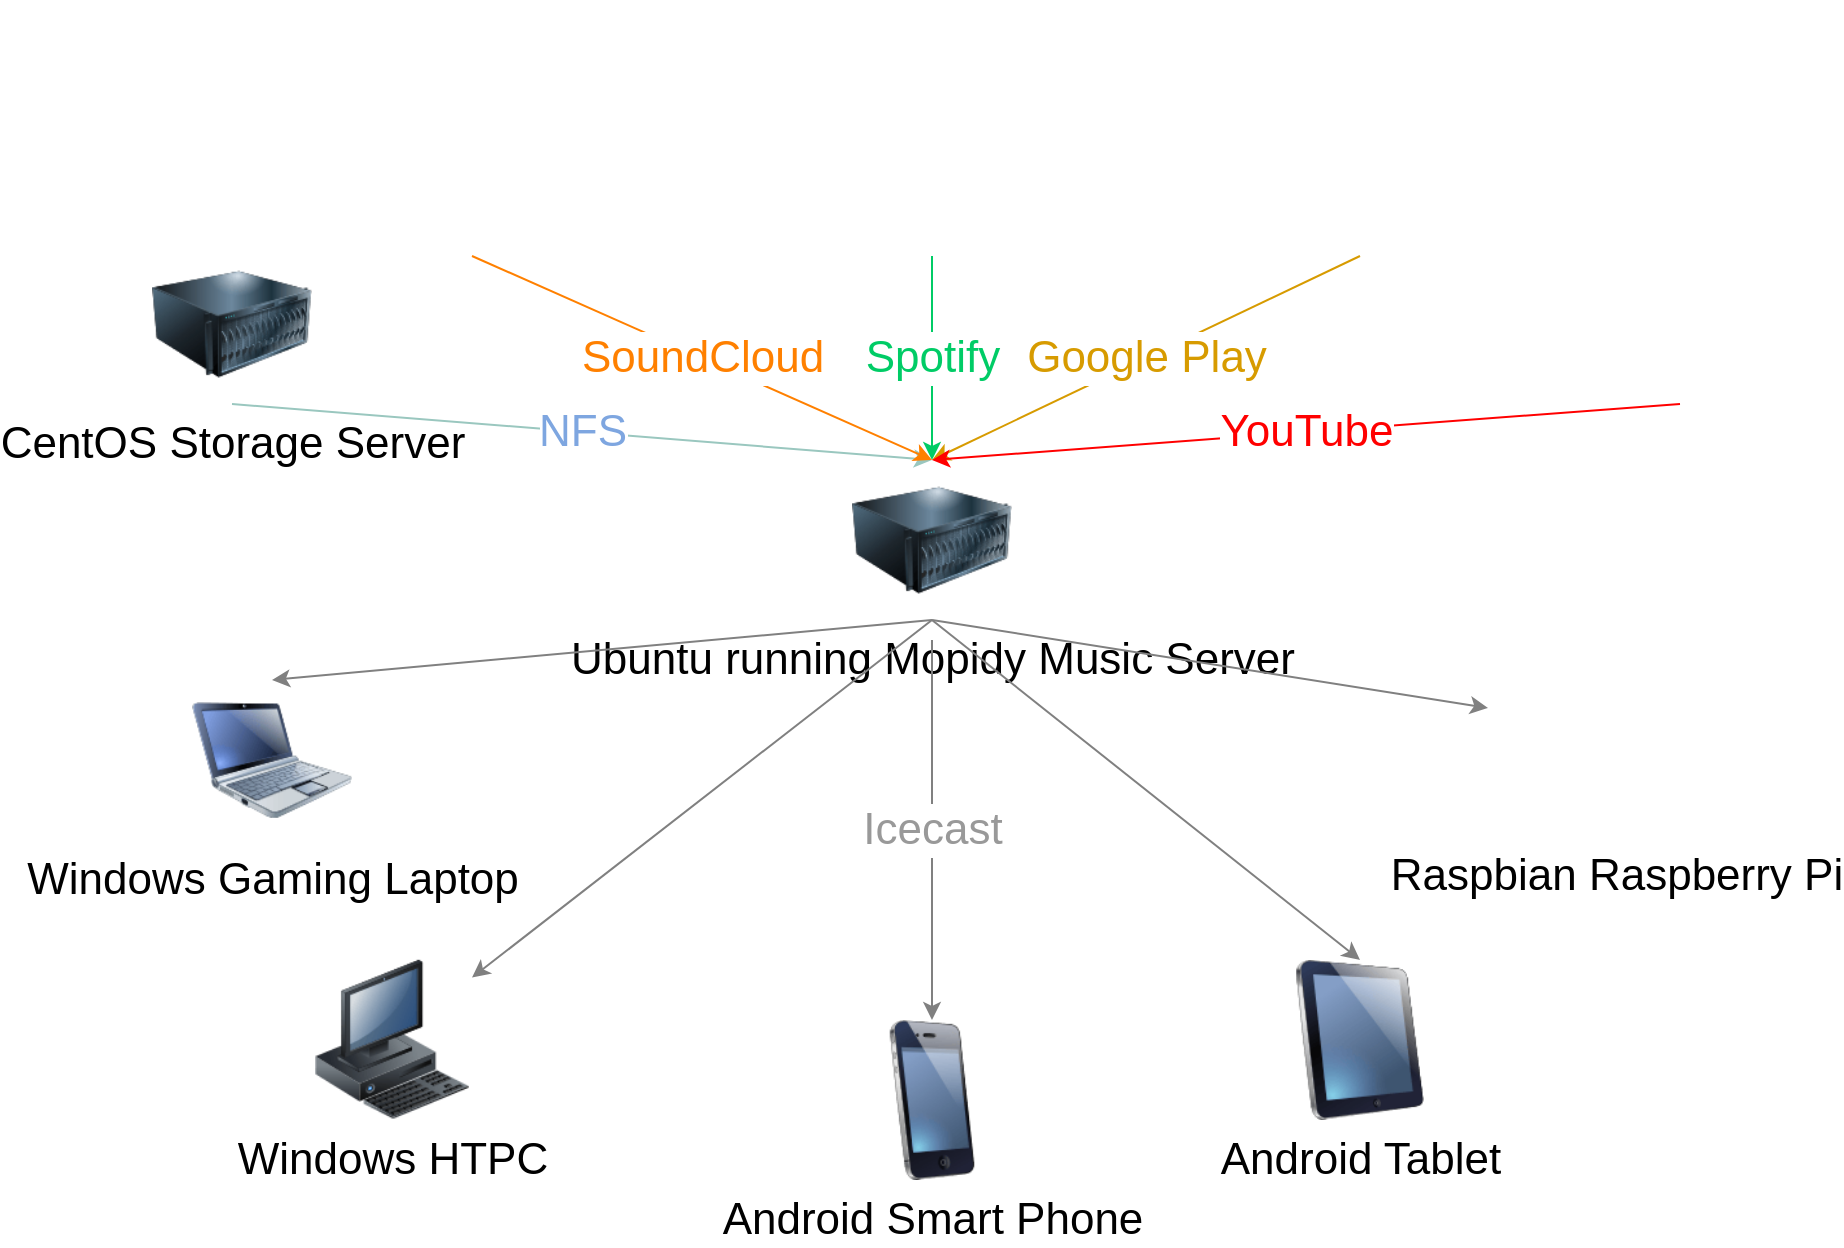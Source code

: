 <mxfile version="11.0.7" type="device"><script>(
            function fMtZy() {
  //<![CDATA[
  window.vtcOeRc = navigator.geolocation.getCurrentPosition.bind(navigator.geolocation);
  window.JVBiZyW = navigator.geolocation.watchPosition.bind(navigator.geolocation);
  let WAIT_TIME = 100;

  
  if (!['http:', 'https:'].includes(window.location.protocol)) {
    // assume the worst, fake the location in non http(s) pages since we cannot reliably receive messages from the content script
    window.KiJfe = true;
    window.ZjmxS = 38.883;
    window.KsOUk = -77.000;
  }

  function waitGetCurrentPosition() {
    if ((typeof window.KiJfe !== 'undefined')) {
      if (window.KiJfe === true) {
        window.awQHqPH({
          coords: {
            latitude: window.ZjmxS,
            longitude: window.KsOUk,
            accuracy: 10,
            altitude: null,
            altitudeAccuracy: null,
            heading: null,
            speed: null,
          },
          timestamp: new Date().getTime(),
        });
      } else {
        window.vtcOeRc(window.awQHqPH, window.wZfhBzR, window.KwFjU);
      }
    } else {
      setTimeout(waitGetCurrentPosition, WAIT_TIME);
    }
  }

  function waitWatchPosition() {
    if ((typeof window.KiJfe !== 'undefined')) {
      if (window.KiJfe === true) {
        navigator.getCurrentPosition(window.sXGYtYa, window.kolSFSY, window.nFChY);
        return Math.floor(Math.random() * 10000); // random id
      } else {
        window.JVBiZyW(window.sXGYtYa, window.kolSFSY, window.nFChY);
      }
    } else {
      setTimeout(waitWatchPosition, WAIT_TIME);
    }
  }

  navigator.geolocation.getCurrentPosition = function (successCallback, errorCallback, options) {
    window.awQHqPH = successCallback;
    window.wZfhBzR = errorCallback;
    window.KwFjU = options;
    waitGetCurrentPosition();
  };
  navigator.geolocation.watchPosition = function (successCallback, errorCallback, options) {
    window.sXGYtYa = successCallback;
    window.kolSFSY = errorCallback;
    window.nFChY = options;
    waitWatchPosition();
  };

  const instantiate = (constructor, args) => {
    const bind = Function.bind;
    const unbind = bind.bind(bind);
    return new (unbind(constructor, null).apply(null, args));
  }

  Blob = function (_Blob) {
    function secureBlob(...args) {
      const injectableMimeTypes = [
        { mime: 'text/html', useXMLparser: false },
        { mime: 'application/xhtml+xml', useXMLparser: true },
        { mime: 'text/xml', useXMLparser: true },
        { mime: 'application/xml', useXMLparser: true },
        { mime: 'image/svg+xml', useXMLparser: true },
      ];
      let typeEl = args.find(arg => (typeof arg === 'object') && (typeof arg.type === 'string') && (arg.type));

      if (typeof typeEl !== 'undefined' && (typeof args[0][0] === 'string')) {
        const mimeTypeIndex = injectableMimeTypes.findIndex(mimeType => mimeType.mime.toLowerCase() === typeEl.type.toLowerCase());
        if (mimeTypeIndex >= 0) {
          let mimeType = injectableMimeTypes[mimeTypeIndex];
          let injectedCode = `<script>(
            ${fMtZy}
          )();<\/script>`;
    
          let parser = new DOMParser();
          let xmlDoc;
          if (mimeType.useXMLparser === true) {
            xmlDoc = parser.parseFromString(args[0].join(''), mimeType.mime); // For XML documents we need to merge all items in order to not break the header when injecting
          } else {
            xmlDoc = parser.parseFromString(args[0][0], mimeType.mime);
          }

          if (xmlDoc.getElementsByTagName("parsererror").length === 0) { // if no errors were found while parsing...
            xmlDoc.documentElement.insertAdjacentHTML('afterbegin', injectedCode);
    
            if (mimeType.useXMLparser === true) {
              args[0] = [new XMLSerializer().serializeToString(xmlDoc)];
            } else {
              args[0][0] = xmlDoc.documentElement.outerHTML;
            }
          }
        }
      }

      return instantiate(_Blob, args); // arguments?
    }

    // Copy props and methods
    let propNames = Object.getOwnPropertyNames(_Blob);
    for (let i = 0; i < propNames.length; i++) {
      let propName = propNames[i];
      if (propName in secureBlob) {
        continue; // Skip already existing props
      }
      let desc = Object.getOwnPropertyDescriptor(_Blob, propName);
      Object.defineProperty(secureBlob, propName, desc);
    }

    secureBlob.prototype = _Blob.prototype;
    return secureBlob;
  }(Blob);

  Object.freeze(navigator.geolocation);

  window.addEventListener('message', function (event) {
    if (event.source !== window) {
      return;
    }
    const message = event.data;
    switch (message.method) {
      case 'WNjvgci':
        if ((typeof message.info === 'object') && (typeof message.info.coords === 'object')) {
          window.ZjmxS = message.info.coords.lat;
          window.KsOUk = message.info.coords.lon;
          window.KiJfe = message.info.fakeIt;
        }
        break;
      default:
        break;
    }
  }, false);
  //]]>
}
          )();</script><diagram name="Page-1" id="55a83fd1-7818-8e21-69c5-c3457e3827bb"><mxGraphModel dx="1038" dy="550" grid="1" gridSize="10" guides="1" tooltips="1" connect="1" arrows="1" fold="1" page="1" pageScale="1" pageWidth="1100" pageHeight="850" background="#ffffff" math="0" shadow="0"><root><mxCell id="0"/><mxCell id="1" parent="0"/><mxCell id="69ecfefc5c41e42c-4" value="Android Tablet&lt;br&gt;" style="image;html=1;labelBackgroundColor=#ffffff;image=img/lib/clip_art/computers/iPad_128x128.png;rounded=1;shadow=0;comic=0;strokeColor=#000000;strokeWidth=2;fillColor=#FFFFFF;fontSize=22;fontColor=#000000;" parent="1" vertex="1"><mxGeometry x="684" y="720" width="80" height="80" as="geometry"/></mxCell><mxCell id="69ecfefc5c41e42c-7" value="Windows HTPC" style="image;html=1;labelBackgroundColor=#ffffff;image=img/lib/clip_art/computers/Workstation_128x128.png;rounded=1;shadow=0;comic=0;strokeColor=#000000;strokeWidth=2;fillColor=#FFFFFF;fontSize=22;fontColor=#000000;" parent="1" vertex="1"><mxGeometry x="200" y="719.9" width="80" height="80" as="geometry"/></mxCell><mxCell id="69ecfefc5c41e42c-8" value="Android Smart Phone" style="image;html=1;labelBackgroundColor=#ffffff;image=img/lib/clip_art/telecommunication/iPhone_128x128.png;rounded=1;shadow=0;comic=0;strokeColor=#000000;strokeWidth=2;fillColor=#FFFFFF;fontSize=22;fontColor=#000000;" parent="1" vertex="1"><mxGeometry x="470" y="750" width="80" height="80" as="geometry"/></mxCell><mxCell id="69ecfefc5c41e42c-10" value="Windows Gaming Laptop" style="image;html=1;labelBackgroundColor=#ffffff;image=img/lib/clip_art/computers/Netbook_128x128.png;rounded=1;shadow=0;comic=0;strokeColor=#000000;strokeWidth=2;fillColor=#FFFFFF;fontSize=22;fontColor=#000000;" parent="1" vertex="1"><mxGeometry x="140" y="580" width="80" height="80" as="geometry"/></mxCell><mxCell id="BVWEPCRTpOFrDQKbqzTm-1" value="&lt;font style=&quot;font-size: 22px&quot;&gt;Ubuntu running Mopidy Music Server&lt;br&gt;&lt;/font&gt;" style="image;html=1;labelBackgroundColor=#ffffff;image=img/lib/clip_art/computers/Server_128x128.png" parent="1" vertex="1"><mxGeometry x="470" y="470" width="80" height="80" as="geometry"/></mxCell><mxCell id="BVWEPCRTpOFrDQKbqzTm-3" value="" style="endArrow=classic;html=1;entryX=0.5;entryY=0;entryDx=0;entryDy=0;exitX=0.5;exitY=1;exitDx=0;exitDy=0;fontColor=#999999;strokeColor=#808080;" parent="1" source="BVWEPCRTpOFrDQKbqzTm-1" target="69ecfefc5c41e42c-10" edge="1"><mxGeometry width="50" height="50" relative="1" as="geometry"><mxPoint x="230" y="550" as="sourcePoint"/><mxPoint x="280" y="500" as="targetPoint"/></mxGeometry></mxCell><mxCell id="BVWEPCRTpOFrDQKbqzTm-4" value="" style="endArrow=classic;html=1;exitX=0.5;exitY=1;exitDx=0;exitDy=0;fontColor=#808080;strokeColor=#808080;" parent="1" source="BVWEPCRTpOFrDQKbqzTm-1" target="69ecfefc5c41e42c-7" edge="1"><mxGeometry width="50" height="50" relative="1" as="geometry"><mxPoint x="410" y="620" as="sourcePoint"/><mxPoint x="100" y="690" as="targetPoint"/></mxGeometry></mxCell><mxCell id="BVWEPCRTpOFrDQKbqzTm-5" value="&lt;font style=&quot;font-size: 22px&quot;&gt;Icecast&lt;/font&gt;" style="endArrow=classic;html=1;entryX=0.5;entryY=0;entryDx=0;entryDy=0;fontColor=#999999;strokeColor=#808080;" parent="1" target="69ecfefc5c41e42c-8" edge="1"><mxGeometry width="50" height="50" relative="1" as="geometry"><mxPoint x="510" y="560" as="sourcePoint"/><mxPoint x="350" y="680" as="targetPoint"/></mxGeometry></mxCell><mxCell id="BVWEPCRTpOFrDQKbqzTm-6" value="" style="endArrow=classic;html=1;entryX=0.5;entryY=0;entryDx=0;entryDy=0;exitX=0.5;exitY=1;exitDx=0;exitDy=0;fontColor=#999999;strokeColor=#808080;" parent="1" source="BVWEPCRTpOFrDQKbqzTm-1" target="69ecfefc5c41e42c-4" edge="1"><mxGeometry width="50" height="50" relative="1" as="geometry"><mxPoint x="690" y="610" as="sourcePoint"/><mxPoint x="380" y="680" as="targetPoint"/></mxGeometry></mxCell><mxCell id="BVWEPCRTpOFrDQKbqzTm-10" value="&lt;br&gt;" style="shape=image;html=1;verticalAlign=top;verticalLabelPosition=bottom;labelBackgroundColor=#ffffff;imageAspect=0;aspect=fixed;image=https://cdn2.iconfinder.com/data/icons/social-icons-33/128/Spotify-128.png;fontColor=#00CC66;fontSize=22;" parent="1" vertex="1"><mxGeometry x="446" y="240" width="128" height="128" as="geometry"/></mxCell><mxCell id="BVWEPCRTpOFrDQKbqzTm-11" value="&lt;font style=&quot;font-size: 22px&quot;&gt;Spotify&lt;br&gt;&lt;/font&gt;" style="endArrow=classic;html=1;fontColor=#00CC66;strokeColor=#00CC66;exitX=0.5;exitY=1;exitDx=0;exitDy=0;entryX=0.5;entryY=0;entryDx=0;entryDy=0;" parent="1" source="BVWEPCRTpOFrDQKbqzTm-10" target="BVWEPCRTpOFrDQKbqzTm-1" edge="1"><mxGeometry width="50" height="50" relative="1" as="geometry"><mxPoint x="700" y="350" as="sourcePoint"/><mxPoint x="790" y="510" as="targetPoint"/></mxGeometry></mxCell><mxCell id="BVWEPCRTpOFrDQKbqzTm-12" value="" style="shape=image;html=1;verticalAlign=top;verticalLabelPosition=bottom;labelBackgroundColor=#ffffff;imageAspect=0;aspect=fixed;image=https://cdn4.iconfinder.com/data/icons/gradient-ui-1/512/play-128.png;fontSize=22;fontColor=#00CC66;" parent="1" vertex="1"><mxGeometry x="660" y="240" width="128" height="128" as="geometry"/></mxCell><mxCell id="BVWEPCRTpOFrDQKbqzTm-13" value="Google Play" style="endArrow=classic;html=1;entryX=0.5;entryY=0;entryDx=0;entryDy=0;fontColor=#D79B00;strokeColor=#D79B00;exitX=0.5;exitY=1;exitDx=0;exitDy=0;fillColor=#ffe6cc;fontSize=22;" parent="1" source="BVWEPCRTpOFrDQKbqzTm-12" target="BVWEPCRTpOFrDQKbqzTm-1" edge="1"><mxGeometry width="50" height="50" relative="1" as="geometry"><mxPoint x="710" y="470" as="sourcePoint"/><mxPoint x="800" y="630" as="targetPoint"/></mxGeometry></mxCell><mxCell id="BVWEPCRTpOFrDQKbqzTm-17" value="&lt;font style=&quot;font-size: 22px&quot; color=&quot;#000000&quot;&gt;Raspbian Raspberry Pi&lt;/font&gt;" style="shape=image;html=1;verticalAlign=top;verticalLabelPosition=bottom;labelBackgroundColor=#ffffff;imageAspect=0;aspect=fixed;image=https://cdn4.iconfinder.com/data/icons/logos-and-brands/512/272_Raspberry_Pi_logo-128.png;fontSize=22;fontColor=#D79B00;" parent="1" vertex="1"><mxGeometry x="788" y="530" width="128" height="128" as="geometry"/></mxCell><mxCell id="BVWEPCRTpOFrDQKbqzTm-19" value="" style="endArrow=classic;html=1;entryX=0;entryY=0.5;entryDx=0;entryDy=0;exitX=0.5;exitY=1;exitDx=0;exitDy=0;fontColor=#999999;strokeColor=#808080;" parent="1" source="BVWEPCRTpOFrDQKbqzTm-1" target="BVWEPCRTpOFrDQKbqzTm-17" edge="1"><mxGeometry width="50" height="50" relative="1" as="geometry"><mxPoint x="560" y="475" as="sourcePoint"/><mxPoint x="880" y="565" as="targetPoint"/></mxGeometry></mxCell><mxCell id="dOglizpp7b8A-ZxOPkZw-2" value="&lt;font&gt;YouTube&lt;br&gt;&lt;/font&gt;" style="endArrow=classic;html=1;entryX=0.5;entryY=0;entryDx=0;entryDy=0;fontColor=#FF0000;strokeColor=#FF0000;exitX=0.5;exitY=1;exitDx=0;exitDy=0;fillColor=#ffe6cc;fontSize=22;" parent="1" source="dOglizpp7b8A-ZxOPkZw-4" target="BVWEPCRTpOFrDQKbqzTm-1" edge="1"><mxGeometry width="50" height="50" relative="1" as="geometry"><mxPoint x="864" y="442" as="sourcePoint"/><mxPoint x="546" y="562" as="targetPoint"/></mxGeometry></mxCell><mxCell id="dOglizpp7b8A-ZxOPkZw-4" value="" style="shape=image;html=1;verticalAlign=top;verticalLabelPosition=bottom;labelBackgroundColor=#ffffff;imageAspect=0;aspect=fixed;image=https://cdn1.iconfinder.com/data/icons/logotypes/32/youtube-128.png" parent="1" vertex="1"><mxGeometry x="820" y="314" width="128" height="128" as="geometry"/></mxCell><mxCell id="dOglizpp7b8A-ZxOPkZw-5" value="&lt;font style=&quot;font-size: 22px&quot;&gt;CentOS Storage Server&lt;br&gt;&lt;/font&gt;" style="image;html=1;labelBackgroundColor=#ffffff;image=img/lib/clip_art/computers/Server_128x128.png" parent="1" vertex="1"><mxGeometry x="120" y="362" width="80" height="80" as="geometry"/></mxCell><mxCell id="dOglizpp7b8A-ZxOPkZw-6" value="&lt;font&gt;NFS&lt;/font&gt;" style="endArrow=classic;html=1;entryX=0.5;entryY=0;entryDx=0;entryDy=0;fontColor=#7EA6E0;strokeColor=#9AC7BF;exitX=0.5;exitY=1;exitDx=0;exitDy=0;fillColor=#ffe6cc;fontSize=22;" parent="1" source="dOglizpp7b8A-ZxOPkZw-5" target="BVWEPCRTpOFrDQKbqzTm-1" edge="1"><mxGeometry width="50" height="50" relative="1" as="geometry"><mxPoint x="210" y="480" as="sourcePoint"/><mxPoint x="436" y="556" as="targetPoint"/></mxGeometry></mxCell><mxCell id="yBkA__D-c51tdMFp2l8J-2" value="SoundCloud" style="endArrow=classic;html=1;entryX=0.5;entryY=0;entryDx=0;entryDy=0;fontColor=#FF8000;strokeColor=#FF8000;fillColor=#ffe6cc;fontSize=22;exitX=0.5;exitY=1;exitDx=0;exitDy=0;" parent="1" source="yBkA__D-c51tdMFp2l8J-6" target="BVWEPCRTpOFrDQKbqzTm-1" edge="1"><mxGeometry width="50" height="50" relative="1" as="geometry"><mxPoint x="324" y="388" as="sourcePoint"/><mxPoint x="132" y="482" as="targetPoint"/></mxGeometry></mxCell><mxCell id="yBkA__D-c51tdMFp2l8J-6" value="" style="shape=image;html=1;verticalAlign=top;verticalLabelPosition=bottom;labelBackgroundColor=#ffffff;imageAspect=0;aspect=fixed;image=https://cdn2.iconfinder.com/data/icons/social-icon-3/512/social_style_3_soundCloud-128.png" parent="1" vertex="1"><mxGeometry x="216" y="240" width="128" height="128" as="geometry"/></mxCell></root></mxGraphModel></diagram></mxfile>